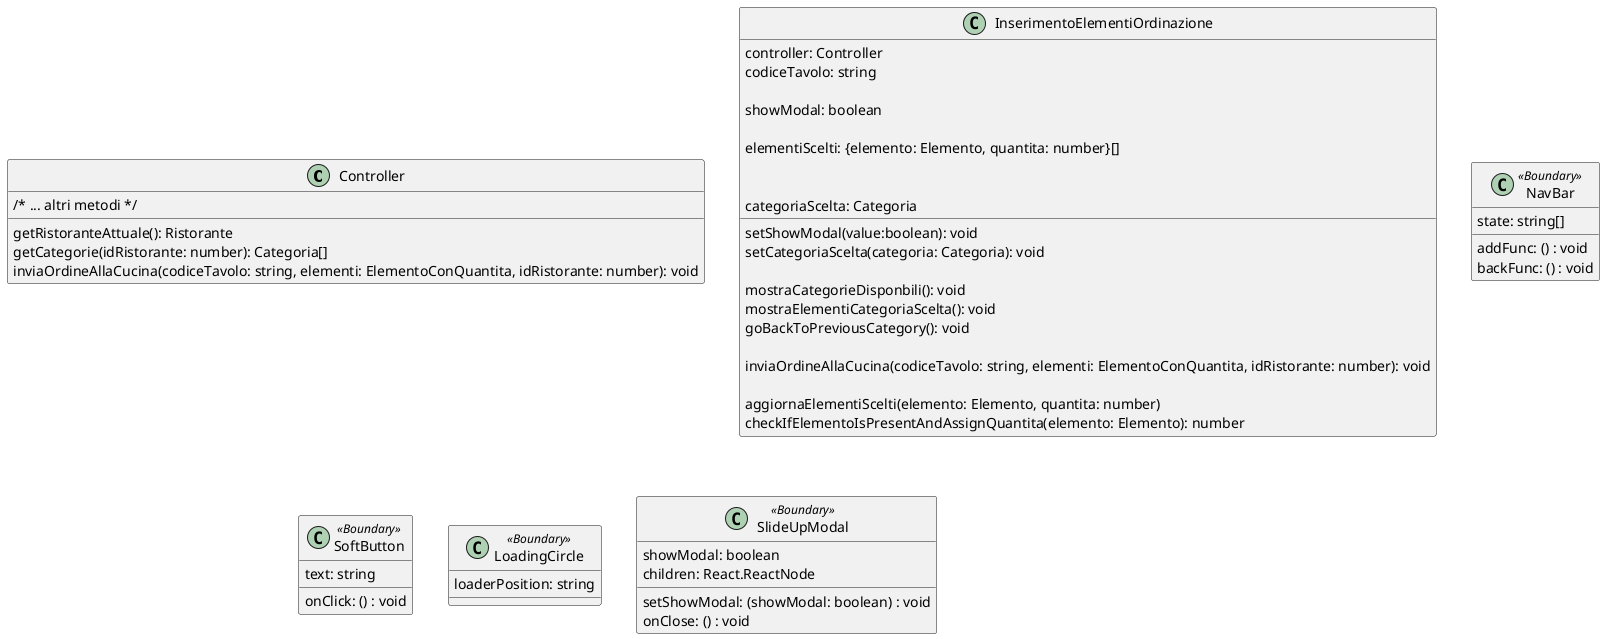 @startuml


class Controller {
  /* ... altri metodi */
  getRistoranteAttuale(): Ristorante
  getCategorie(idRistorante: number): Categoria[]
  inviaOrdineAllaCucina(codiceTavolo: string, elementi: ElementoConQuantita, idRistorante: number): void

}


class InserimentoElementiOrdinazione {
  controller: Controller
  codiceTavolo: string

  showModal: boolean
  setShowModal(value:boolean): void

  elementiScelti: {elemento: Elemento, quantita: number}[]


  categoriaScelta: Categoria
  setCategoriaScelta(categoria: Categoria): void

  mostraCategorieDisponbili(): void
  mostraElementiCategoriaScelta(): void
  goBackToPreviousCategory(): void

  inviaOrdineAllaCucina(codiceTavolo: string, elementi: ElementoConQuantita, idRistorante: number): void

  aggiornaElementiScelti(elemento: Elemento, quantita: number)
  checkIfElementoIsPresentAndAssignQuantita(elemento: Elemento): number
}

class NavBar <<Boundary>> {

	addFunc: () : void
	backFunc: () : void
	state: string[]
}

class SoftButton <<Boundary>> {

  text: string
  onClick: () : void

}

class LoadingCircle <<Boundary>> {
  
	loaderPosition: string

}

class SlideUpModal <<Boundary>> {

	showModal: boolean
	setShowModal: (showModal: boolean) : void
	children: React.ReactNode
	onClose: () : void

}

@enduml
